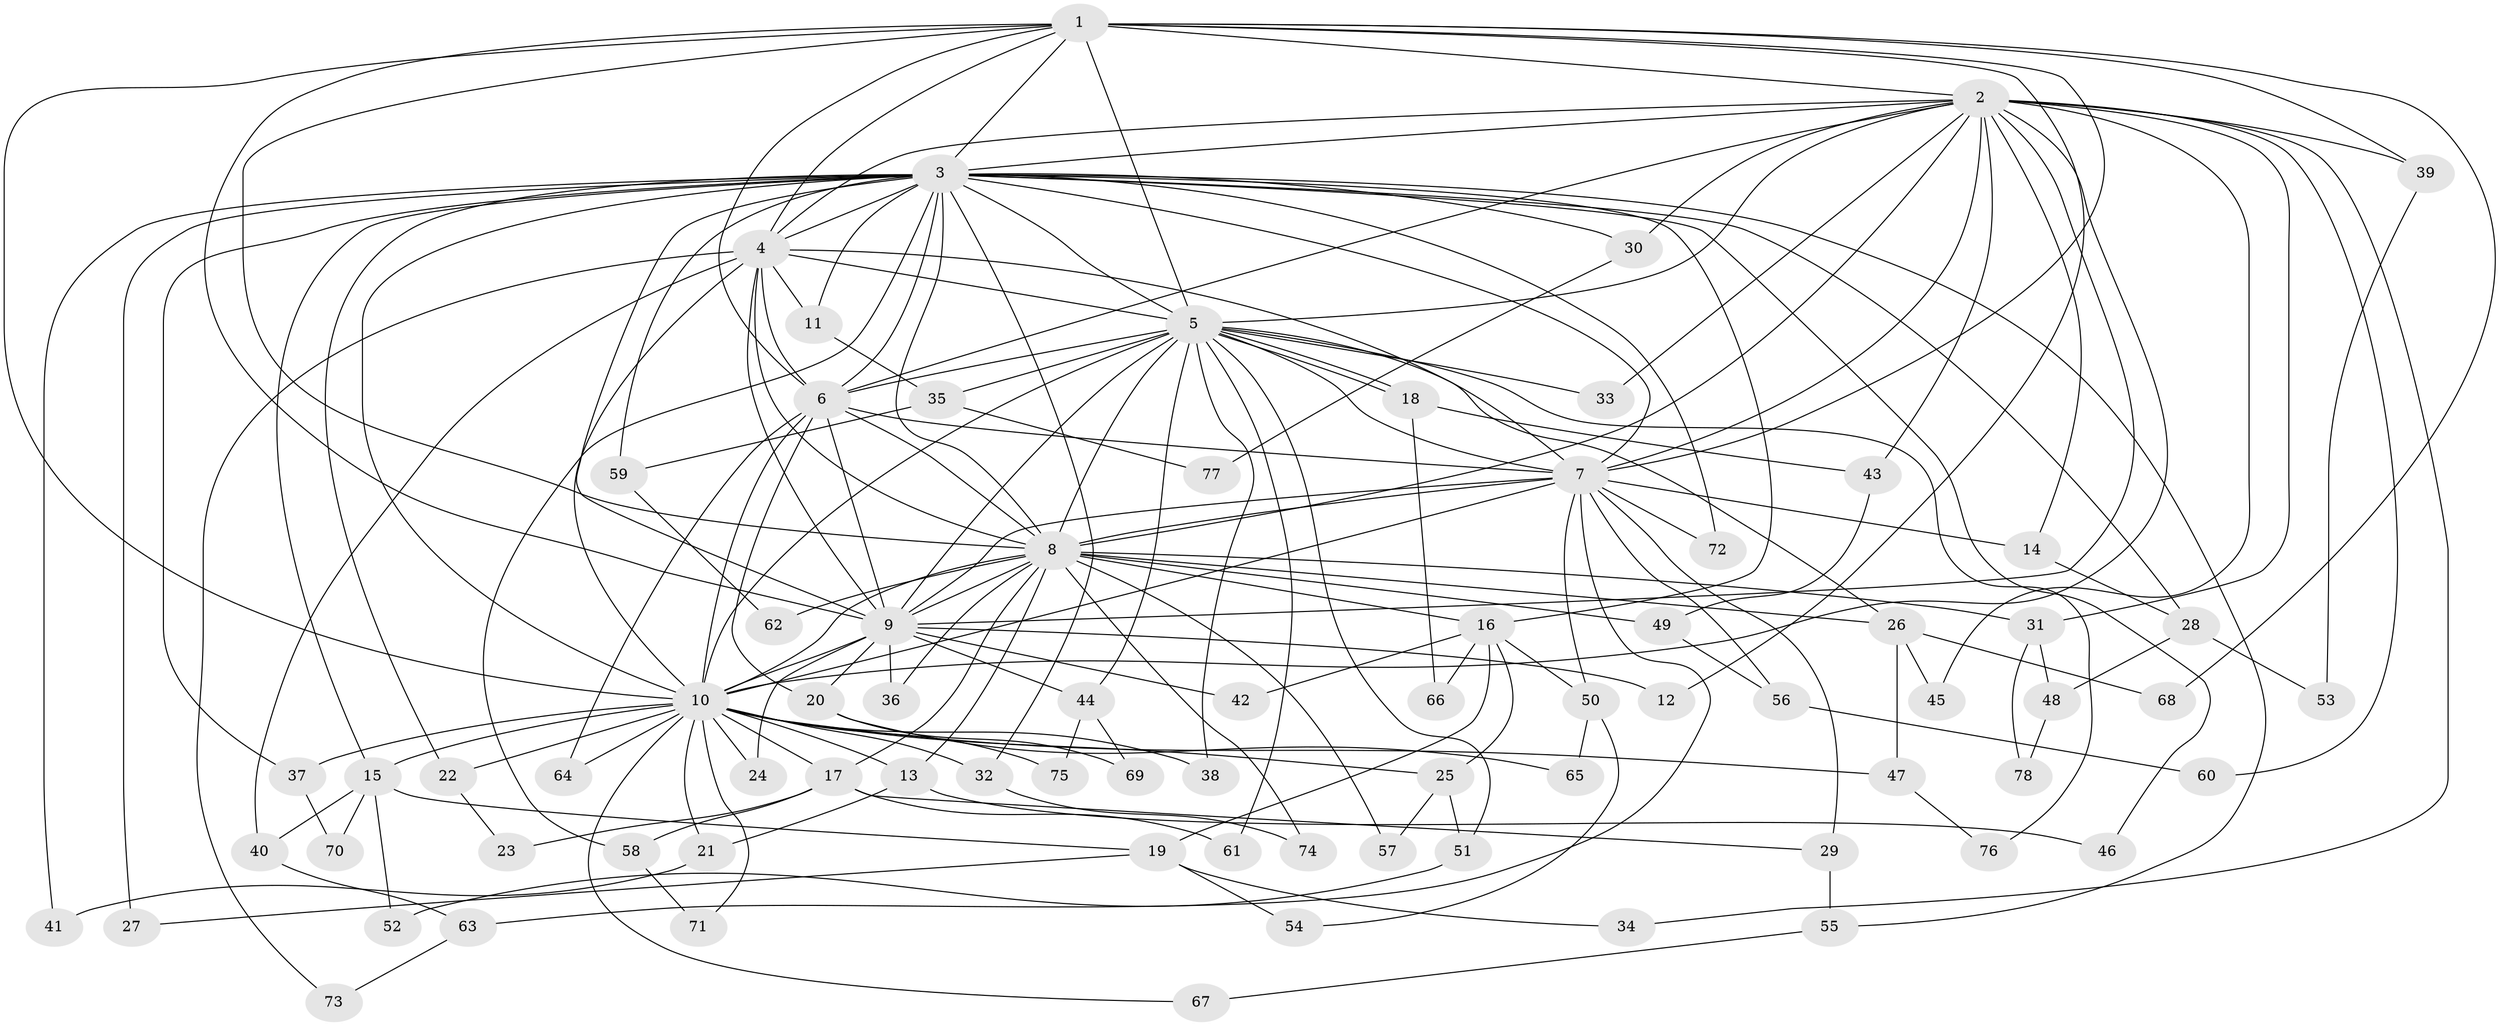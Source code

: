 // coarse degree distribution, {10: 0.01818181818181818, 17: 0.01818181818181818, 22: 0.01818181818181818, 16: 0.01818181818181818, 19: 0.03636363636363636, 14: 0.01818181818181818, 23: 0.01818181818181818, 3: 0.23636363636363636, 2: 0.38181818181818183, 4: 0.14545454545454545, 6: 0.03636363636363636, 7: 0.01818181818181818, 5: 0.03636363636363636}
// Generated by graph-tools (version 1.1) at 2025/41/03/06/25 10:41:36]
// undirected, 78 vertices, 181 edges
graph export_dot {
graph [start="1"]
  node [color=gray90,style=filled];
  1;
  2;
  3;
  4;
  5;
  6;
  7;
  8;
  9;
  10;
  11;
  12;
  13;
  14;
  15;
  16;
  17;
  18;
  19;
  20;
  21;
  22;
  23;
  24;
  25;
  26;
  27;
  28;
  29;
  30;
  31;
  32;
  33;
  34;
  35;
  36;
  37;
  38;
  39;
  40;
  41;
  42;
  43;
  44;
  45;
  46;
  47;
  48;
  49;
  50;
  51;
  52;
  53;
  54;
  55;
  56;
  57;
  58;
  59;
  60;
  61;
  62;
  63;
  64;
  65;
  66;
  67;
  68;
  69;
  70;
  71;
  72;
  73;
  74;
  75;
  76;
  77;
  78;
  1 -- 2;
  1 -- 3;
  1 -- 4;
  1 -- 5;
  1 -- 6;
  1 -- 7;
  1 -- 8;
  1 -- 9;
  1 -- 10;
  1 -- 12;
  1 -- 39;
  1 -- 68;
  2 -- 3;
  2 -- 4;
  2 -- 5;
  2 -- 6;
  2 -- 7;
  2 -- 8;
  2 -- 9;
  2 -- 10;
  2 -- 14;
  2 -- 30;
  2 -- 31;
  2 -- 33;
  2 -- 34;
  2 -- 39;
  2 -- 43;
  2 -- 45;
  2 -- 60;
  3 -- 4;
  3 -- 5;
  3 -- 6;
  3 -- 7;
  3 -- 8;
  3 -- 9;
  3 -- 10;
  3 -- 11;
  3 -- 15;
  3 -- 16;
  3 -- 22;
  3 -- 27;
  3 -- 28;
  3 -- 30;
  3 -- 32;
  3 -- 37;
  3 -- 41;
  3 -- 46;
  3 -- 55;
  3 -- 58;
  3 -- 59;
  3 -- 72;
  4 -- 5;
  4 -- 6;
  4 -- 7;
  4 -- 8;
  4 -- 9;
  4 -- 10;
  4 -- 11;
  4 -- 40;
  4 -- 73;
  5 -- 6;
  5 -- 7;
  5 -- 8;
  5 -- 9;
  5 -- 10;
  5 -- 18;
  5 -- 18;
  5 -- 26;
  5 -- 33;
  5 -- 35;
  5 -- 38;
  5 -- 44;
  5 -- 51;
  5 -- 61;
  5 -- 76;
  6 -- 7;
  6 -- 8;
  6 -- 9;
  6 -- 10;
  6 -- 20;
  6 -- 64;
  7 -- 8;
  7 -- 9;
  7 -- 10;
  7 -- 14;
  7 -- 29;
  7 -- 50;
  7 -- 56;
  7 -- 63;
  7 -- 72;
  8 -- 9;
  8 -- 10;
  8 -- 13;
  8 -- 16;
  8 -- 17;
  8 -- 26;
  8 -- 31;
  8 -- 36;
  8 -- 49;
  8 -- 57;
  8 -- 62;
  8 -- 74;
  9 -- 10;
  9 -- 12;
  9 -- 20;
  9 -- 24;
  9 -- 36;
  9 -- 42;
  9 -- 44;
  10 -- 13;
  10 -- 15;
  10 -- 17;
  10 -- 21;
  10 -- 22;
  10 -- 24;
  10 -- 25;
  10 -- 32;
  10 -- 37;
  10 -- 38;
  10 -- 47;
  10 -- 64;
  10 -- 67;
  10 -- 71;
  10 -- 75;
  11 -- 35;
  13 -- 21;
  13 -- 46;
  14 -- 28;
  15 -- 19;
  15 -- 40;
  15 -- 52;
  15 -- 70;
  16 -- 19;
  16 -- 25;
  16 -- 42;
  16 -- 50;
  16 -- 66;
  17 -- 23;
  17 -- 29;
  17 -- 58;
  17 -- 61;
  18 -- 43;
  18 -- 66;
  19 -- 27;
  19 -- 34;
  19 -- 54;
  20 -- 65;
  20 -- 69;
  21 -- 41;
  22 -- 23;
  25 -- 51;
  25 -- 57;
  26 -- 45;
  26 -- 47;
  26 -- 68;
  28 -- 48;
  28 -- 53;
  29 -- 55;
  30 -- 77;
  31 -- 48;
  31 -- 78;
  32 -- 74;
  35 -- 59;
  35 -- 77;
  37 -- 70;
  39 -- 53;
  40 -- 63;
  43 -- 49;
  44 -- 69;
  44 -- 75;
  47 -- 76;
  48 -- 78;
  49 -- 56;
  50 -- 54;
  50 -- 65;
  51 -- 52;
  55 -- 67;
  56 -- 60;
  58 -- 71;
  59 -- 62;
  63 -- 73;
}
